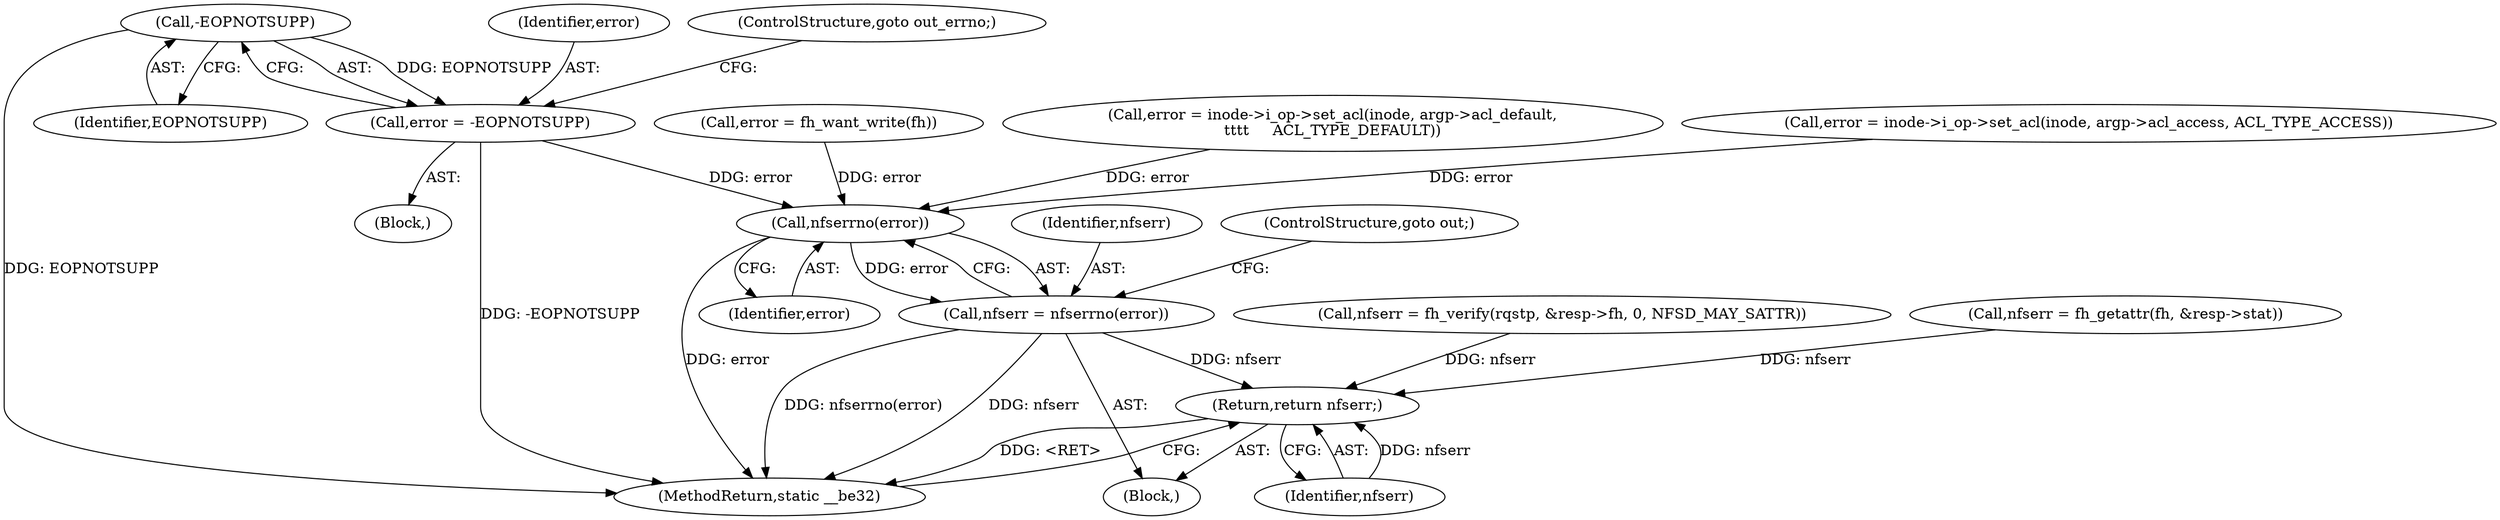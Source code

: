 digraph "1_linux_999653786df6954a31044528ac3f7a5dadca08f4@del" {
"1000164" [label="(Call,-EOPNOTSUPP)"];
"1000162" [label="(Call,error = -EOPNOTSUPP)"];
"1000223" [label="(Call,nfserrno(error))"];
"1000221" [label="(Call,nfserr = nfserrno(error))"];
"1000215" [label="(Return,return nfserr;)"];
"1000226" [label="(MethodReturn,static __be32)"];
"1000161" [label="(Block,)"];
"1000162" [label="(Call,error = -EOPNOTSUPP)"];
"1000105" [label="(Block,)"];
"1000166" [label="(ControlStructure,goto out_errno;)"];
"1000167" [label="(Call,error = fh_want_write(fh))"];
"1000221" [label="(Call,nfserr = nfserrno(error))"];
"1000185" [label="(Call,error = inode->i_op->set_acl(inode, argp->acl_default,\n\t\t\t\t     ACL_TYPE_DEFAULT))"];
"1000222" [label="(Identifier,nfserr)"];
"1000215" [label="(Return,return nfserr;)"];
"1000131" [label="(Call,nfserr = fh_verify(rqstp, &resp->fh, 0, NFSD_MAY_SATTR))"];
"1000225" [label="(ControlStructure,goto out;)"];
"1000223" [label="(Call,nfserrno(error))"];
"1000163" [label="(Identifier,error)"];
"1000198" [label="(Call,nfserr = fh_getattr(fh, &resp->stat))"];
"1000174" [label="(Call,error = inode->i_op->set_acl(inode, argp->acl_access, ACL_TYPE_ACCESS))"];
"1000165" [label="(Identifier,EOPNOTSUPP)"];
"1000216" [label="(Identifier,nfserr)"];
"1000224" [label="(Identifier,error)"];
"1000164" [label="(Call,-EOPNOTSUPP)"];
"1000164" -> "1000162"  [label="AST: "];
"1000164" -> "1000165"  [label="CFG: "];
"1000165" -> "1000164"  [label="AST: "];
"1000162" -> "1000164"  [label="CFG: "];
"1000164" -> "1000226"  [label="DDG: EOPNOTSUPP"];
"1000164" -> "1000162"  [label="DDG: EOPNOTSUPP"];
"1000162" -> "1000161"  [label="AST: "];
"1000163" -> "1000162"  [label="AST: "];
"1000166" -> "1000162"  [label="CFG: "];
"1000162" -> "1000226"  [label="DDG: -EOPNOTSUPP"];
"1000162" -> "1000223"  [label="DDG: error"];
"1000223" -> "1000221"  [label="AST: "];
"1000223" -> "1000224"  [label="CFG: "];
"1000224" -> "1000223"  [label="AST: "];
"1000221" -> "1000223"  [label="CFG: "];
"1000223" -> "1000226"  [label="DDG: error"];
"1000223" -> "1000221"  [label="DDG: error"];
"1000174" -> "1000223"  [label="DDG: error"];
"1000167" -> "1000223"  [label="DDG: error"];
"1000185" -> "1000223"  [label="DDG: error"];
"1000221" -> "1000105"  [label="AST: "];
"1000222" -> "1000221"  [label="AST: "];
"1000225" -> "1000221"  [label="CFG: "];
"1000221" -> "1000226"  [label="DDG: nfserrno(error)"];
"1000221" -> "1000226"  [label="DDG: nfserr"];
"1000221" -> "1000215"  [label="DDG: nfserr"];
"1000215" -> "1000105"  [label="AST: "];
"1000215" -> "1000216"  [label="CFG: "];
"1000216" -> "1000215"  [label="AST: "];
"1000226" -> "1000215"  [label="CFG: "];
"1000215" -> "1000226"  [label="DDG: <RET>"];
"1000216" -> "1000215"  [label="DDG: nfserr"];
"1000131" -> "1000215"  [label="DDG: nfserr"];
"1000198" -> "1000215"  [label="DDG: nfserr"];
}
